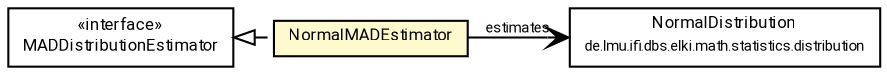 #!/usr/local/bin/dot
#
# Class diagram 
# Generated by UMLGraph version R5_7_2-60-g0e99a6 (http://www.spinellis.gr/umlgraph/)
#

digraph G {
	graph [fontnames="svg"]
	edge [fontname="Roboto",fontsize=7,labelfontname="Roboto",labelfontsize=7,color="black"];
	node [fontname="Roboto",fontcolor="black",fontsize=8,shape=plaintext,margin=0,width=0,height=0];
	nodesep=0.15;
	ranksep=0.25;
	rankdir=LR;
	// de.lmu.ifi.dbs.elki.math.statistics.distribution.estimator.NormalMADEstimator
	c7393188 [label=<<table title="de.lmu.ifi.dbs.elki.math.statistics.distribution.estimator.NormalMADEstimator" border="0" cellborder="1" cellspacing="0" cellpadding="2" bgcolor="lemonChiffon" href="NormalMADEstimator.html" target="_parent">
		<tr><td><table border="0" cellspacing="0" cellpadding="1">
		<tr><td align="center" balign="center"> <font face="Roboto">NormalMADEstimator</font> </td></tr>
		</table></td></tr>
		</table>>, URL="NormalMADEstimator.html"];
	// de.lmu.ifi.dbs.elki.math.statistics.distribution.estimator.MADDistributionEstimator<D extends de.lmu.ifi.dbs.elki.math.statistics.distribution.Distribution>
	c7393215 [label=<<table title="de.lmu.ifi.dbs.elki.math.statistics.distribution.estimator.MADDistributionEstimator" border="0" cellborder="1" cellspacing="0" cellpadding="2" href="MADDistributionEstimator.html" target="_parent">
		<tr><td><table border="0" cellspacing="0" cellpadding="1">
		<tr><td align="center" balign="center"> &#171;interface&#187; </td></tr>
		<tr><td align="center" balign="center"> <font face="Roboto">MADDistributionEstimator</font> </td></tr>
		</table></td></tr>
		</table>>, URL="MADDistributionEstimator.html"];
	// de.lmu.ifi.dbs.elki.math.statistics.distribution.NormalDistribution
	c7393271 [label=<<table title="de.lmu.ifi.dbs.elki.math.statistics.distribution.NormalDistribution" border="0" cellborder="1" cellspacing="0" cellpadding="2" href="../NormalDistribution.html" target="_parent">
		<tr><td><table border="0" cellspacing="0" cellpadding="1">
		<tr><td align="center" balign="center"> <font face="Roboto">NormalDistribution</font> </td></tr>
		<tr><td align="center" balign="center"> <font face="Roboto" point-size="7.0">de.lmu.ifi.dbs.elki.math.statistics.distribution</font> </td></tr>
		</table></td></tr>
		</table>>, URL="../NormalDistribution.html"];
	// de.lmu.ifi.dbs.elki.math.statistics.distribution.estimator.NormalMADEstimator implements de.lmu.ifi.dbs.elki.math.statistics.distribution.estimator.MADDistributionEstimator<D extends de.lmu.ifi.dbs.elki.math.statistics.distribution.Distribution>
	c7393215 -> c7393188 [arrowtail=empty,style=dashed,dir=back,weight=9];
	// de.lmu.ifi.dbs.elki.math.statistics.distribution.estimator.NormalMADEstimator navassoc de.lmu.ifi.dbs.elki.math.statistics.distribution.NormalDistribution
	c7393188 -> c7393271 [arrowhead=open,weight=1,label="estimates"];
}

